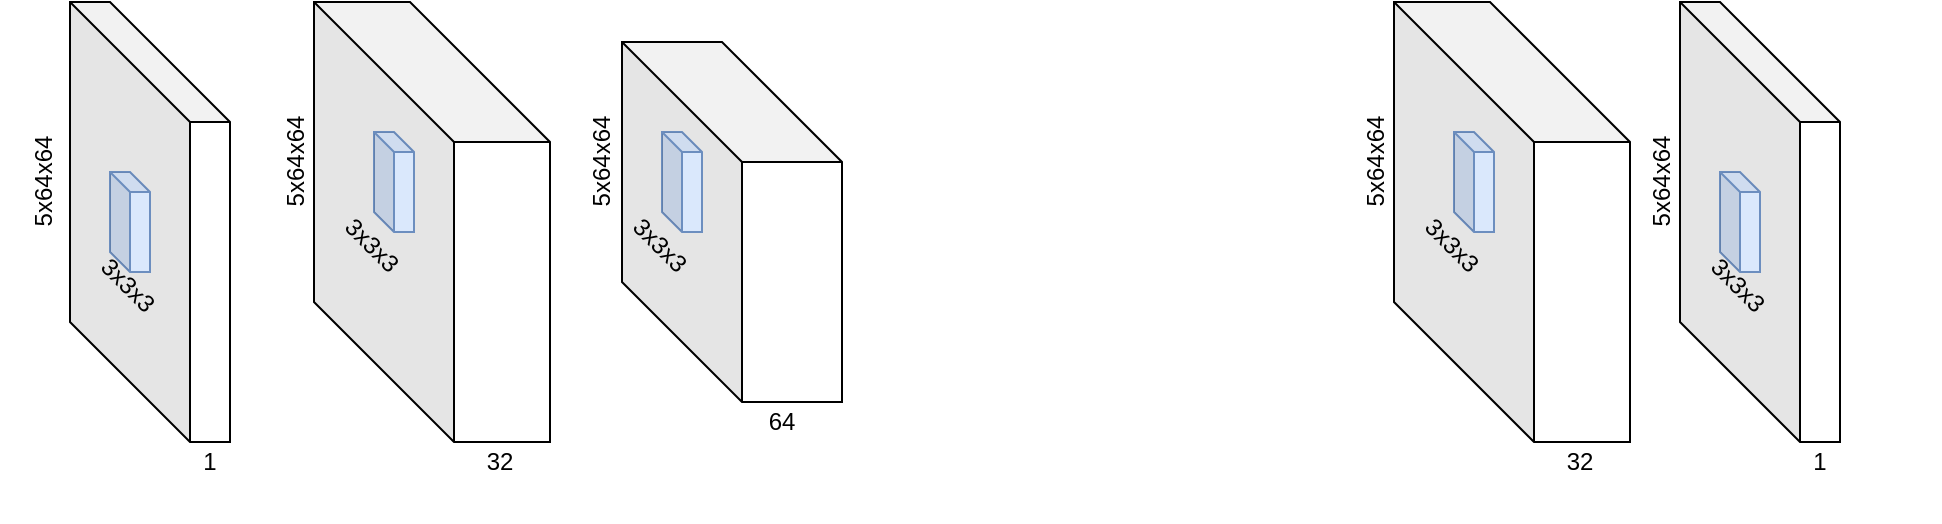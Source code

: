 <mxfile version="20.3.0" type="github">
  <diagram id="-sj8LrOyqq6hltiMSRzP" name="Page-1">
    <mxGraphModel dx="2195" dy="745" grid="1" gridSize="10" guides="1" tooltips="1" connect="1" arrows="1" fold="1" page="1" pageScale="1" pageWidth="827" pageHeight="1169" math="0" shadow="0">
      <root>
        <mxCell id="0" />
        <mxCell id="1" parent="0" />
        <mxCell id="RvGVWLQJkFh0BpDCzxxl-1" value="" style="shape=cube;whiteSpace=wrap;html=1;boundedLbl=1;backgroundOutline=1;darkOpacity=0.05;darkOpacity2=0.1;size=60;" parent="1" vertex="1">
          <mxGeometry x="-16" y="240" width="80" height="220" as="geometry" />
        </mxCell>
        <mxCell id="MO8oAzylotgmJiTrCiG0-2" value="" style="shape=cube;whiteSpace=wrap;html=1;boundedLbl=1;backgroundOutline=1;darkOpacity=0.05;darkOpacity2=0.1;fillColor=#dae8fc;strokeColor=#6c8ebf;size=10;" vertex="1" parent="1">
          <mxGeometry x="4" y="325" width="20" height="50" as="geometry" />
        </mxCell>
        <mxCell id="MO8oAzylotgmJiTrCiG0-4" value="&lt;font style=&quot;font-size: 12px;&quot;&gt;1&lt;/font&gt;" style="whiteSpace=wrap;html=1;gradientColor=none;fillColor=none;strokeColor=none;" vertex="1" parent="1">
          <mxGeometry x="-6" y="440" width="120" height="60" as="geometry" />
        </mxCell>
        <mxCell id="MO8oAzylotgmJiTrCiG0-6" value="&lt;font style=&quot;font-size: 12px;&quot;&gt;5x64x64&lt;/font&gt;" style="text;html=1;align=center;verticalAlign=middle;resizable=0;points=[];autosize=1;strokeColor=none;fillColor=none;fontSize=18;rotation=-90;" vertex="1" parent="1">
          <mxGeometry x="-66" y="310" width="70" height="40" as="geometry" />
        </mxCell>
        <mxCell id="MO8oAzylotgmJiTrCiG0-7" value="&lt;font style=&quot;font-size: 12px;&quot;&gt;3x3x3&lt;/font&gt;" style="text;html=1;align=center;verticalAlign=middle;resizable=0;points=[];autosize=1;strokeColor=none;fillColor=none;fontSize=18;rotation=45;" vertex="1" parent="1">
          <mxGeometry x="-16" y="360" width="60" height="40" as="geometry" />
        </mxCell>
        <mxCell id="MO8oAzylotgmJiTrCiG0-8" value="" style="shape=cube;whiteSpace=wrap;html=1;boundedLbl=1;backgroundOutline=1;darkOpacity=0.05;darkOpacity2=0.1;size=60;" vertex="1" parent="1">
          <mxGeometry x="789" y="240" width="80" height="220" as="geometry" />
        </mxCell>
        <mxCell id="MO8oAzylotgmJiTrCiG0-9" value="" style="shape=cube;whiteSpace=wrap;html=1;boundedLbl=1;backgroundOutline=1;darkOpacity=0.05;darkOpacity2=0.1;fillColor=#dae8fc;strokeColor=#6c8ebf;size=10;" vertex="1" parent="1">
          <mxGeometry x="809" y="325" width="20" height="50" as="geometry" />
        </mxCell>
        <mxCell id="MO8oAzylotgmJiTrCiG0-10" value="&lt;font style=&quot;font-size: 12px;&quot;&gt;3x3x3&lt;/font&gt;" style="text;html=1;align=center;verticalAlign=middle;resizable=0;points=[];autosize=1;strokeColor=none;fillColor=none;fontSize=18;rotation=45;" vertex="1" parent="1">
          <mxGeometry x="789" y="360" width="60" height="40" as="geometry" />
        </mxCell>
        <mxCell id="MO8oAzylotgmJiTrCiG0-11" value="&lt;font style=&quot;font-size: 12px;&quot;&gt;5x64x64&lt;/font&gt;" style="text;html=1;align=center;verticalAlign=middle;resizable=0;points=[];autosize=1;strokeColor=none;fillColor=none;fontSize=18;rotation=-90;" vertex="1" parent="1">
          <mxGeometry x="743" y="310" width="70" height="40" as="geometry" />
        </mxCell>
        <mxCell id="MO8oAzylotgmJiTrCiG0-12" value="" style="shape=cube;whiteSpace=wrap;html=1;boundedLbl=1;backgroundOutline=1;darkOpacity=0.05;darkOpacity2=0.1;size=70;" vertex="1" parent="1">
          <mxGeometry x="106" y="240" width="118" height="220" as="geometry" />
        </mxCell>
        <mxCell id="MO8oAzylotgmJiTrCiG0-13" value="" style="shape=cube;whiteSpace=wrap;html=1;boundedLbl=1;backgroundOutline=1;darkOpacity=0.05;darkOpacity2=0.1;fillColor=#dae8fc;strokeColor=#6c8ebf;size=10;" vertex="1" parent="1">
          <mxGeometry x="136" y="305" width="20" height="50" as="geometry" />
        </mxCell>
        <mxCell id="MO8oAzylotgmJiTrCiG0-14" value="&lt;font style=&quot;font-size: 12px;&quot;&gt;3x3x3&lt;/font&gt;" style="text;html=1;align=center;verticalAlign=middle;resizable=0;points=[];autosize=1;strokeColor=none;fillColor=none;fontSize=18;rotation=45;" vertex="1" parent="1">
          <mxGeometry x="106" y="340" width="60" height="40" as="geometry" />
        </mxCell>
        <mxCell id="MO8oAzylotgmJiTrCiG0-15" value="&lt;font style=&quot;font-size: 12px;&quot;&gt;1&lt;/font&gt;" style="whiteSpace=wrap;html=1;gradientColor=none;fillColor=none;strokeColor=none;" vertex="1" parent="1">
          <mxGeometry x="799" y="440" width="120" height="60" as="geometry" />
        </mxCell>
        <mxCell id="MO8oAzylotgmJiTrCiG0-16" value="&lt;font style=&quot;font-size: 12px;&quot;&gt;32&lt;/font&gt;" style="whiteSpace=wrap;html=1;gradientColor=none;fillColor=none;strokeColor=none;" vertex="1" parent="1">
          <mxGeometry x="139" y="440" width="120" height="60" as="geometry" />
        </mxCell>
        <mxCell id="MO8oAzylotgmJiTrCiG0-17" value="&lt;font style=&quot;font-size: 12px;&quot;&gt;5x64x64&lt;/font&gt;" style="text;html=1;align=center;verticalAlign=middle;resizable=0;points=[];autosize=1;strokeColor=none;fillColor=none;fontSize=18;rotation=-90;" vertex="1" parent="1">
          <mxGeometry x="60" y="300" width="70" height="40" as="geometry" />
        </mxCell>
        <mxCell id="MO8oAzylotgmJiTrCiG0-30" value="" style="shape=cube;whiteSpace=wrap;html=1;boundedLbl=1;backgroundOutline=1;darkOpacity=0.05;darkOpacity2=0.1;size=70;" vertex="1" parent="1">
          <mxGeometry x="646" y="240" width="118" height="220" as="geometry" />
        </mxCell>
        <mxCell id="MO8oAzylotgmJiTrCiG0-31" value="" style="shape=cube;whiteSpace=wrap;html=1;boundedLbl=1;backgroundOutline=1;darkOpacity=0.05;darkOpacity2=0.1;fillColor=#dae8fc;strokeColor=#6c8ebf;size=10;" vertex="1" parent="1">
          <mxGeometry x="676" y="305" width="20" height="50" as="geometry" />
        </mxCell>
        <mxCell id="MO8oAzylotgmJiTrCiG0-32" value="&lt;font style=&quot;font-size: 12px;&quot;&gt;3x3x3&lt;/font&gt;" style="text;html=1;align=center;verticalAlign=middle;resizable=0;points=[];autosize=1;strokeColor=none;fillColor=none;fontSize=18;rotation=45;" vertex="1" parent="1">
          <mxGeometry x="646" y="340" width="60" height="40" as="geometry" />
        </mxCell>
        <mxCell id="MO8oAzylotgmJiTrCiG0-33" value="&lt;font style=&quot;font-size: 12px;&quot;&gt;32&lt;/font&gt;" style="whiteSpace=wrap;html=1;gradientColor=none;fillColor=none;strokeColor=none;" vertex="1" parent="1">
          <mxGeometry x="679" y="440" width="120" height="60" as="geometry" />
        </mxCell>
        <mxCell id="MO8oAzylotgmJiTrCiG0-34" value="&lt;font style=&quot;font-size: 12px;&quot;&gt;5x64x64&lt;/font&gt;" style="text;html=1;align=center;verticalAlign=middle;resizable=0;points=[];autosize=1;strokeColor=none;fillColor=none;fontSize=18;rotation=-90;" vertex="1" parent="1">
          <mxGeometry x="600" y="300" width="70" height="40" as="geometry" />
        </mxCell>
        <mxCell id="MO8oAzylotgmJiTrCiG0-35" value="" style="shape=cube;whiteSpace=wrap;html=1;boundedLbl=1;backgroundOutline=1;darkOpacity=0.05;darkOpacity2=0.1;size=60;" vertex="1" parent="1">
          <mxGeometry x="260" y="260" width="110" height="180" as="geometry" />
        </mxCell>
        <mxCell id="MO8oAzylotgmJiTrCiG0-36" value="" style="shape=cube;whiteSpace=wrap;html=1;boundedLbl=1;backgroundOutline=1;darkOpacity=0.05;darkOpacity2=0.1;fillColor=#dae8fc;strokeColor=#6c8ebf;size=10;" vertex="1" parent="1">
          <mxGeometry x="280" y="305" width="20" height="50" as="geometry" />
        </mxCell>
        <mxCell id="MO8oAzylotgmJiTrCiG0-37" value="&lt;font style=&quot;font-size: 12px;&quot;&gt;3x3x3&lt;/font&gt;" style="text;html=1;align=center;verticalAlign=middle;resizable=0;points=[];autosize=1;strokeColor=none;fillColor=none;fontSize=18;rotation=45;" vertex="1" parent="1">
          <mxGeometry x="250" y="340" width="60" height="40" as="geometry" />
        </mxCell>
        <mxCell id="MO8oAzylotgmJiTrCiG0-38" value="&lt;font style=&quot;font-size: 12px;&quot;&gt;64&lt;/font&gt;" style="whiteSpace=wrap;html=1;gradientColor=none;fillColor=none;strokeColor=none;" vertex="1" parent="1">
          <mxGeometry x="280" y="420" width="120" height="60" as="geometry" />
        </mxCell>
        <mxCell id="MO8oAzylotgmJiTrCiG0-39" value="&lt;font style=&quot;font-size: 12px;&quot;&gt;5x64x64&lt;/font&gt;" style="text;html=1;align=center;verticalAlign=middle;resizable=0;points=[];autosize=1;strokeColor=none;fillColor=none;fontSize=18;rotation=-90;" vertex="1" parent="1">
          <mxGeometry x="213" y="300" width="70" height="40" as="geometry" />
        </mxCell>
      </root>
    </mxGraphModel>
  </diagram>
</mxfile>
